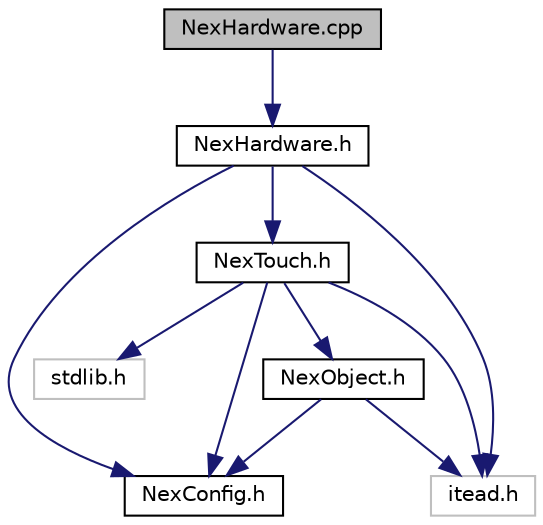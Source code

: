 digraph "NexHardware.cpp"
{
  edge [fontname="Helvetica",fontsize="10",labelfontname="Helvetica",labelfontsize="10"];
  node [fontname="Helvetica",fontsize="10",shape=record];
  Node1 [label="NexHardware.cpp",height=0.2,width=0.4,color="black", fillcolor="grey75", style="filled" fontcolor="black"];
  Node1 -> Node2 [color="midnightblue",fontsize="10",style="solid",fontname="Helvetica"];
  Node2 [label="NexHardware.h",height=0.2,width=0.4,color="black", fillcolor="white", style="filled",URL="$_nex_hardware_8h.html",tooltip="The definition of base API for using Nextion. "];
  Node2 -> Node3 [color="midnightblue",fontsize="10",style="solid",fontname="Helvetica"];
  Node3 [label="NexConfig.h",height=0.2,width=0.4,color="black", fillcolor="white", style="filled",URL="$_nex_config_8h.html",tooltip="Options for user can be found here. "];
  Node2 -> Node4 [color="midnightblue",fontsize="10",style="solid",fontname="Helvetica"];
  Node4 [label="NexTouch.h",height=0.2,width=0.4,color="black", fillcolor="white", style="filled",URL="$_nex_touch_8h.html",tooltip="The definition of class NexTouch. "];
  Node4 -> Node5 [color="midnightblue",fontsize="10",style="solid",fontname="Helvetica"];
  Node5 [label="itead.h",height=0.2,width=0.4,color="grey75", fillcolor="white", style="filled"];
  Node4 -> Node6 [color="midnightblue",fontsize="10",style="solid",fontname="Helvetica"];
  Node6 [label="stdlib.h",height=0.2,width=0.4,color="grey75", fillcolor="white", style="filled"];
  Node4 -> Node3 [color="midnightblue",fontsize="10",style="solid",fontname="Helvetica"];
  Node4 -> Node7 [color="midnightblue",fontsize="10",style="solid",fontname="Helvetica"];
  Node7 [label="NexObject.h",height=0.2,width=0.4,color="black", fillcolor="white", style="filled",URL="$_nex_object_8h.html",tooltip="The definition of class NexObject. "];
  Node7 -> Node5 [color="midnightblue",fontsize="10",style="solid",fontname="Helvetica"];
  Node7 -> Node3 [color="midnightblue",fontsize="10",style="solid",fontname="Helvetica"];
  Node2 -> Node5 [color="midnightblue",fontsize="10",style="solid",fontname="Helvetica"];
}

